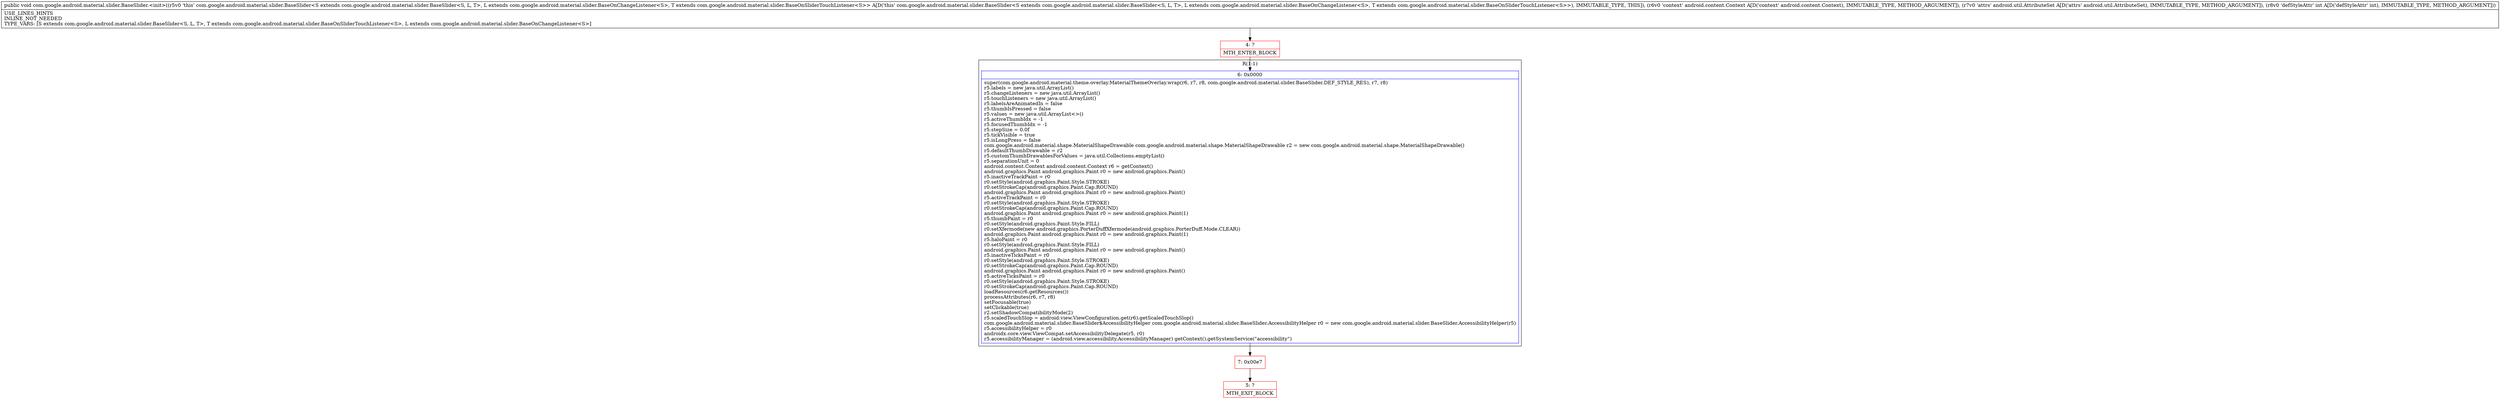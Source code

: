 digraph "CFG forcom.google.android.material.slider.BaseSlider.\<init\>(Landroid\/content\/Context;Landroid\/util\/AttributeSet;I)V" {
subgraph cluster_Region_666501544 {
label = "R(1:1)";
node [shape=record,color=blue];
Node_6 [shape=record,label="{6\:\ 0x0000|super(com.google.android.material.theme.overlay.MaterialThemeOverlay.wrap(r6, r7, r8, com.google.android.material.slider.BaseSlider.DEF_STYLE_RES), r7, r8)\lr5.labels = new java.util.ArrayList()\lr5.changeListeners = new java.util.ArrayList()\lr5.touchListeners = new java.util.ArrayList()\lr5.labelsAreAnimatedIn = false\lr5.thumbIsPressed = false\lr5.values = new java.util.ArrayList\<\>()\lr5.activeThumbIdx = \-1\lr5.focusedThumbIdx = \-1\lr5.stepSize = 0.0f\lr5.tickVisible = true\lr5.isLongPress = false\lcom.google.android.material.shape.MaterialShapeDrawable com.google.android.material.shape.MaterialShapeDrawable r2 = new com.google.android.material.shape.MaterialShapeDrawable()\lr5.defaultThumbDrawable = r2\lr5.customThumbDrawablesForValues = java.util.Collections.emptyList()\lr5.separationUnit = 0\landroid.content.Context android.content.Context r6 = getContext()\landroid.graphics.Paint android.graphics.Paint r0 = new android.graphics.Paint()\lr5.inactiveTrackPaint = r0\lr0.setStyle(android.graphics.Paint.Style.STROKE)\lr0.setStrokeCap(android.graphics.Paint.Cap.ROUND)\landroid.graphics.Paint android.graphics.Paint r0 = new android.graphics.Paint()\lr5.activeTrackPaint = r0\lr0.setStyle(android.graphics.Paint.Style.STROKE)\lr0.setStrokeCap(android.graphics.Paint.Cap.ROUND)\landroid.graphics.Paint android.graphics.Paint r0 = new android.graphics.Paint(1)\lr5.thumbPaint = r0\lr0.setStyle(android.graphics.Paint.Style.FILL)\lr0.setXfermode(new android.graphics.PorterDuffXfermode(android.graphics.PorterDuff.Mode.CLEAR))\landroid.graphics.Paint android.graphics.Paint r0 = new android.graphics.Paint(1)\lr5.haloPaint = r0\lr0.setStyle(android.graphics.Paint.Style.FILL)\landroid.graphics.Paint android.graphics.Paint r0 = new android.graphics.Paint()\lr5.inactiveTicksPaint = r0\lr0.setStyle(android.graphics.Paint.Style.STROKE)\lr0.setStrokeCap(android.graphics.Paint.Cap.ROUND)\landroid.graphics.Paint android.graphics.Paint r0 = new android.graphics.Paint()\lr5.activeTicksPaint = r0\lr0.setStyle(android.graphics.Paint.Style.STROKE)\lr0.setStrokeCap(android.graphics.Paint.Cap.ROUND)\lloadResources(r6.getResources())\lprocessAttributes(r6, r7, r8)\lsetFocusable(true)\lsetClickable(true)\lr2.setShadowCompatibilityMode(2)\lr5.scaledTouchSlop = android.view.ViewConfiguration.get(r6).getScaledTouchSlop()\lcom.google.android.material.slider.BaseSlider$AccessibilityHelper com.google.android.material.slider.BaseSlider.AccessibilityHelper r0 = new com.google.android.material.slider.BaseSlider.AccessibilityHelper(r5)\lr5.accessibilityHelper = r0\landroidx.core.view.ViewCompat.setAccessibilityDelegate(r5, r0)\lr5.accessibilityManager = (android.view.accessibility.AccessibilityManager) getContext().getSystemService(\"accessibility\")\l}"];
}
Node_4 [shape=record,color=red,label="{4\:\ ?|MTH_ENTER_BLOCK\l}"];
Node_7 [shape=record,color=red,label="{7\:\ 0x00e7}"];
Node_5 [shape=record,color=red,label="{5\:\ ?|MTH_EXIT_BLOCK\l}"];
MethodNode[shape=record,label="{public void com.google.android.material.slider.BaseSlider.\<init\>((r5v0 'this' com.google.android.material.slider.BaseSlider\<S extends com.google.android.material.slider.BaseSlider\<S, L, T\>, L extends com.google.android.material.slider.BaseOnChangeListener\<S\>, T extends com.google.android.material.slider.BaseOnSliderTouchListener\<S\>\> A[D('this' com.google.android.material.slider.BaseSlider\<S extends com.google.android.material.slider.BaseSlider\<S, L, T\>, L extends com.google.android.material.slider.BaseOnChangeListener\<S\>, T extends com.google.android.material.slider.BaseOnSliderTouchListener\<S\>\>), IMMUTABLE_TYPE, THIS]), (r6v0 'context' android.content.Context A[D('context' android.content.Context), IMMUTABLE_TYPE, METHOD_ARGUMENT]), (r7v0 'attrs' android.util.AttributeSet A[D('attrs' android.util.AttributeSet), IMMUTABLE_TYPE, METHOD_ARGUMENT]), (r8v0 'defStyleAttr' int A[D('defStyleAttr' int), IMMUTABLE_TYPE, METHOD_ARGUMENT]))  | USE_LINES_HINTS\lINLINE_NOT_NEEDED\lTYPE_VARS: [S extends com.google.android.material.slider.BaseSlider\<S, L, T\>, T extends com.google.android.material.slider.BaseOnSliderTouchListener\<S\>, L extends com.google.android.material.slider.BaseOnChangeListener\<S\>]\l}"];
MethodNode -> Node_4;Node_6 -> Node_7;
Node_4 -> Node_6;
Node_7 -> Node_5;
}

